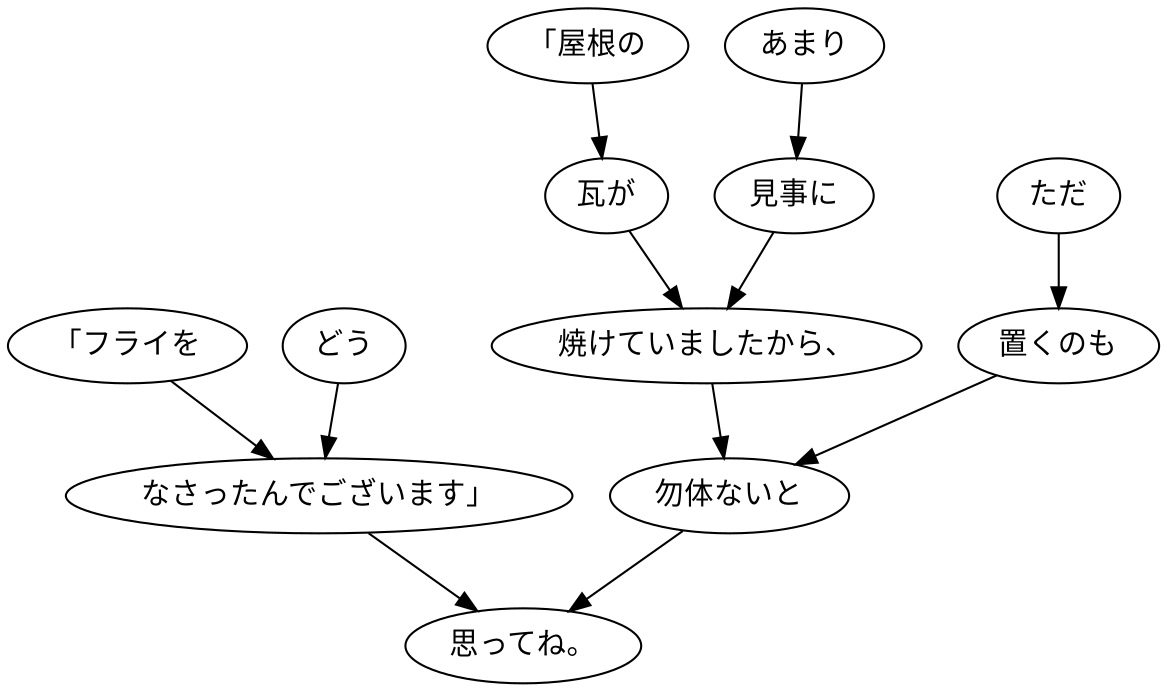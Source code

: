 digraph graph3422 {
	node0 [label="「フライを"];
	node1 [label="どう"];
	node2 [label="なさったんでございます」"];
	node3 [label="「屋根の"];
	node4 [label="瓦が"];
	node5 [label="あまり"];
	node6 [label="見事に"];
	node7 [label="焼けていましたから、"];
	node8 [label="ただ"];
	node9 [label="置くのも"];
	node10 [label="勿体ないと"];
	node11 [label="思ってね。"];
	node0 -> node2;
	node1 -> node2;
	node2 -> node11;
	node3 -> node4;
	node4 -> node7;
	node5 -> node6;
	node6 -> node7;
	node7 -> node10;
	node8 -> node9;
	node9 -> node10;
	node10 -> node11;
}
